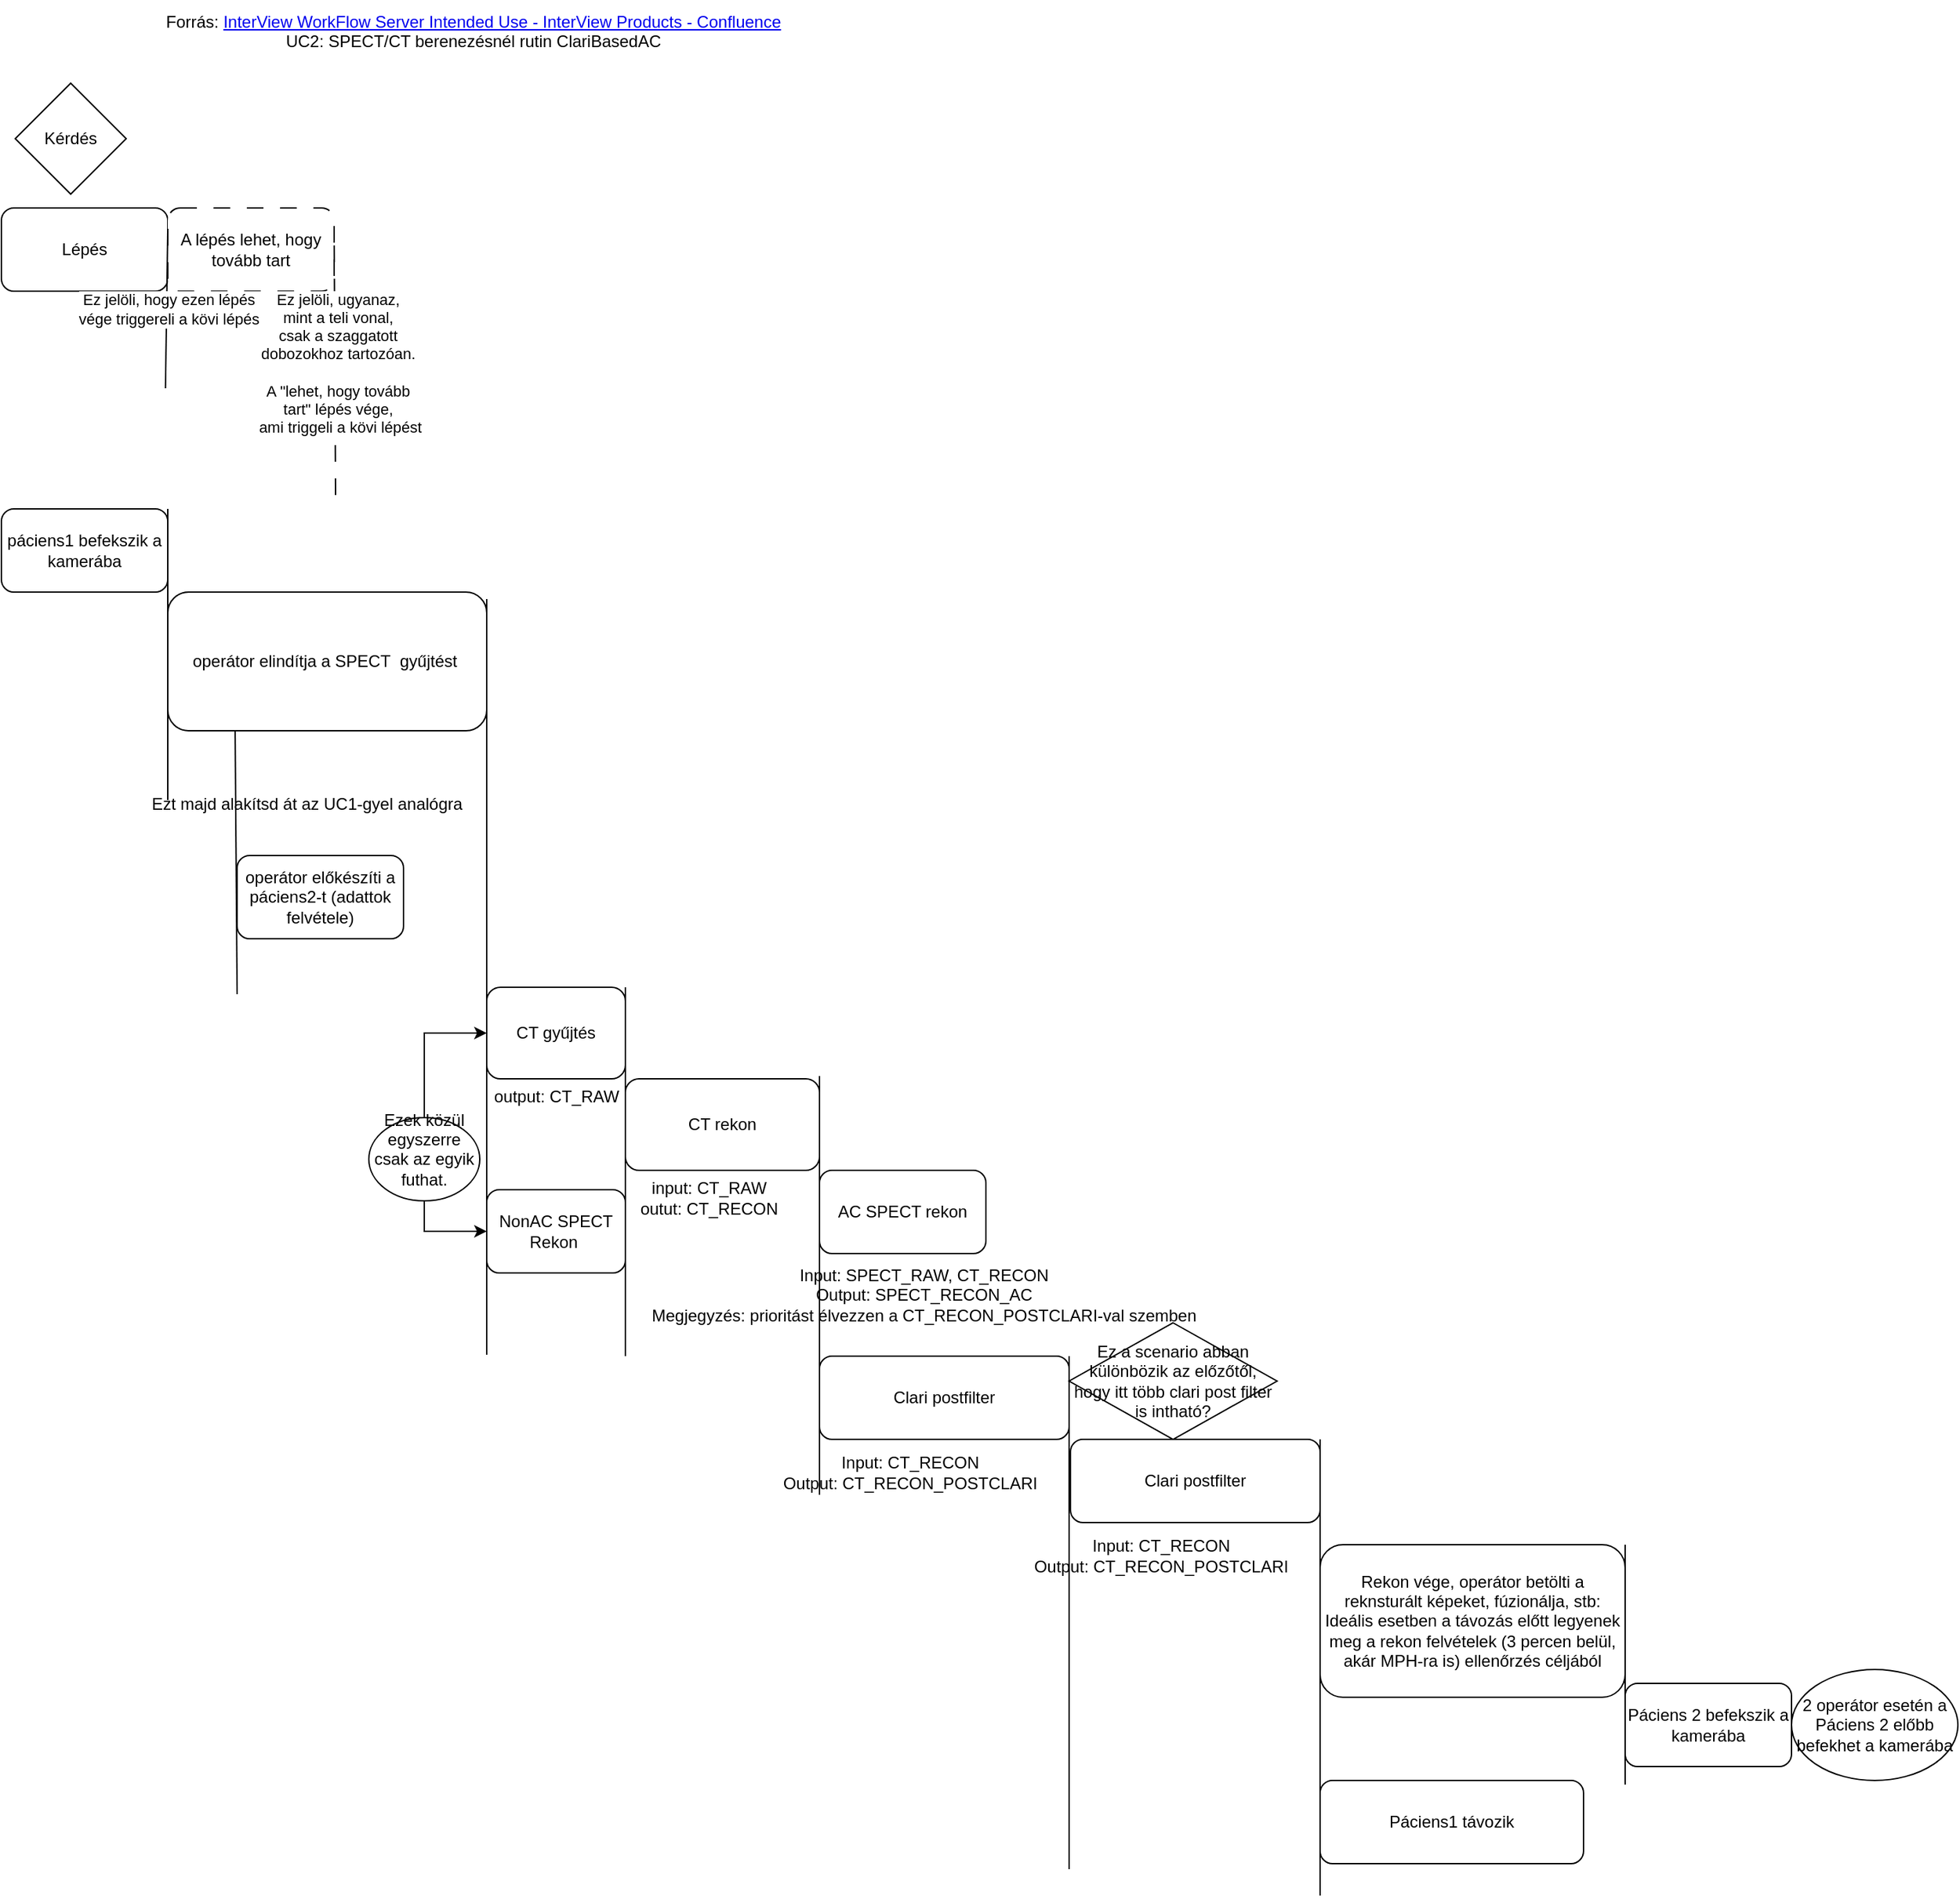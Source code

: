 <mxfile version="24.5.3" type="device">
  <diagram id="C5RBs43oDa-KdzZeNtuy" name="Page-1">
    <mxGraphModel dx="588" dy="413" grid="1" gridSize="10" guides="1" tooltips="1" connect="1" arrows="1" fold="1" page="1" pageScale="1" pageWidth="827" pageHeight="1169" math="0" shadow="0">
      <root>
        <mxCell id="WIyWlLk6GJQsqaUBKTNV-0" />
        <mxCell id="WIyWlLk6GJQsqaUBKTNV-1" parent="WIyWlLk6GJQsqaUBKTNV-0" />
        <mxCell id="XMgvpOPmqxMs5PxxD4ly-0" value="Kérdés" style="rhombus;whiteSpace=wrap;html=1;" parent="WIyWlLk6GJQsqaUBKTNV-1" vertex="1">
          <mxGeometry x="30" y="63" width="80" height="80" as="geometry" />
        </mxCell>
        <mxCell id="XMgvpOPmqxMs5PxxD4ly-1" value="Lépés" style="rounded=1;whiteSpace=wrap;html=1;" parent="WIyWlLk6GJQsqaUBKTNV-1" vertex="1">
          <mxGeometry x="20" y="153" width="120" height="60" as="geometry" />
        </mxCell>
        <mxCell id="XMgvpOPmqxMs5PxxD4ly-2" value="A lépés lehet, hogy tovább tart" style="rounded=1;whiteSpace=wrap;html=1;dashed=1;dashPattern=12 12;" parent="WIyWlLk6GJQsqaUBKTNV-1" vertex="1">
          <mxGeometry x="140" y="153" width="120" height="60" as="geometry" />
        </mxCell>
        <mxCell id="XMgvpOPmqxMs5PxxD4ly-3" value="" style="endArrow=none;html=1;rounded=0;entryX=1;entryY=0.25;entryDx=0;entryDy=0;" parent="WIyWlLk6GJQsqaUBKTNV-1" edge="1" target="XMgvpOPmqxMs5PxxD4ly-1">
          <mxGeometry width="50" height="50" relative="1" as="geometry">
            <mxPoint x="138.33" y="283" as="sourcePoint" />
            <mxPoint x="138.33" y="213" as="targetPoint" />
          </mxGeometry>
        </mxCell>
        <mxCell id="XMgvpOPmqxMs5PxxD4ly-4" value="Ez jelöli, hogy ezen lépés&amp;nbsp;&lt;div&gt;vége triggereli a kövi lépést&lt;/div&gt;" style="edgeLabel;html=1;align=center;verticalAlign=middle;resizable=0;points=[];" parent="XMgvpOPmqxMs5PxxD4ly-3" vertex="1" connectable="0">
          <mxGeometry y="-3" relative="1" as="geometry">
            <mxPoint as="offset" />
          </mxGeometry>
        </mxCell>
        <mxCell id="XMgvpOPmqxMs5PxxD4ly-5" value="" style="endArrow=none;html=1;rounded=0;dashed=1;dashPattern=12 12;" parent="WIyWlLk6GJQsqaUBKTNV-1" edge="1">
          <mxGeometry width="50" height="50" relative="1" as="geometry">
            <mxPoint x="261" y="360" as="sourcePoint" />
            <mxPoint x="260" y="170" as="targetPoint" />
          </mxGeometry>
        </mxCell>
        <mxCell id="XMgvpOPmqxMs5PxxD4ly-6" value="Ez jelöli, ugyanaz,&amp;nbsp;&lt;div&gt;mint a teli vonal,&amp;nbsp;&lt;div&gt;csak a szaggatott&amp;nbsp;&lt;/div&gt;&lt;div&gt;dobozokhoz tartozóan.&amp;nbsp;&lt;/div&gt;&lt;div&gt;&lt;br&gt;&lt;/div&gt;&lt;div&gt;A &quot;lehet, hogy tovább&amp;nbsp;&lt;/div&gt;&lt;div&gt;tart&quot; lépés vége,&amp;nbsp;&lt;/div&gt;&lt;div&gt;ami triggeli a kövi lépést&lt;/div&gt;&lt;/div&gt;" style="edgeLabel;html=1;align=center;verticalAlign=middle;resizable=0;points=[];" parent="XMgvpOPmqxMs5PxxD4ly-5" vertex="1" connectable="0">
          <mxGeometry y="-3" relative="1" as="geometry">
            <mxPoint as="offset" />
          </mxGeometry>
        </mxCell>
        <mxCell id="XMgvpOPmqxMs5PxxD4ly-7" value="Forrás:&amp;nbsp;&lt;a href=&quot;https://confluence.mediso.com/pages/viewpage.action?pageId=334987753&quot;&gt;InterView WorkFlow Server Intended Use - InterView Products - Confluence&lt;/a&gt;&lt;div&gt;&lt;div&gt;UC2: SPECT/CT berenezésnél rutin ClariBasedAC&lt;/div&gt;&lt;div&gt;&lt;br&gt;&lt;/div&gt;&lt;/div&gt;" style="text;html=1;align=center;verticalAlign=middle;resizable=0;points=[];autosize=1;strokeColor=none;fillColor=none;" parent="WIyWlLk6GJQsqaUBKTNV-1" vertex="1">
          <mxGeometry x="125" y="3" width="470" height="60" as="geometry" />
        </mxCell>
        <mxCell id="XMgvpOPmqxMs5PxxD4ly-9" value="páciens1 befekszik a kamerába" style="rounded=1;whiteSpace=wrap;html=1;" parent="WIyWlLk6GJQsqaUBKTNV-1" vertex="1">
          <mxGeometry x="20" y="370" width="120" height="60" as="geometry" />
        </mxCell>
        <mxCell id="XMgvpOPmqxMs5PxxD4ly-10" value="" style="endArrow=none;html=1;rounded=0;entryX=1;entryY=0;entryDx=0;entryDy=0;" parent="WIyWlLk6GJQsqaUBKTNV-1" target="XMgvpOPmqxMs5PxxD4ly-9" edge="1">
          <mxGeometry width="50" height="50" relative="1" as="geometry">
            <mxPoint x="140" y="580" as="sourcePoint" />
            <mxPoint x="410" y="540" as="targetPoint" />
          </mxGeometry>
        </mxCell>
        <mxCell id="XMgvpOPmqxMs5PxxD4ly-11" value="&lt;div&gt;operátor elindítja a&amp;nbsp;SPECT&amp;nbsp; gyűjtést&amp;nbsp;&lt;/div&gt;" style="rounded=1;whiteSpace=wrap;html=1;" parent="WIyWlLk6GJQsqaUBKTNV-1" vertex="1">
          <mxGeometry x="140" y="430" width="230" height="100" as="geometry" />
        </mxCell>
        <mxCell id="XMgvpOPmqxMs5PxxD4ly-12" value="&lt;div&gt;operátor előkészíti a páciens2-t (adattok felvétele)&lt;/div&gt;" style="rounded=1;whiteSpace=wrap;html=1;" parent="WIyWlLk6GJQsqaUBKTNV-1" vertex="1">
          <mxGeometry x="190" y="620" width="120" height="60" as="geometry" />
        </mxCell>
        <mxCell id="XMgvpOPmqxMs5PxxD4ly-17" value="" style="endArrow=none;html=1;rounded=0;" parent="WIyWlLk6GJQsqaUBKTNV-1" edge="1">
          <mxGeometry width="50" height="50" relative="1" as="geometry">
            <mxPoint x="190" y="720" as="sourcePoint" />
            <mxPoint x="188.57" y="530" as="targetPoint" />
          </mxGeometry>
        </mxCell>
        <mxCell id="tMKyC4_Pnx9iGbfY_SvJ-0" value="Páciens1 távozik" style="rounded=1;whiteSpace=wrap;html=1;" parent="WIyWlLk6GJQsqaUBKTNV-1" vertex="1">
          <mxGeometry x="971" y="1287" width="190" height="60" as="geometry" />
        </mxCell>
        <mxCell id="tMKyC4_Pnx9iGbfY_SvJ-1" value="NonAC SPECT Rekon&amp;nbsp;" style="rounded=1;whiteSpace=wrap;html=1;" parent="WIyWlLk6GJQsqaUBKTNV-1" vertex="1">
          <mxGeometry x="370" y="861" width="100" height="60" as="geometry" />
        </mxCell>
        <mxCell id="tMKyC4_Pnx9iGbfY_SvJ-2" value="" style="endArrow=none;html=1;rounded=0;entryX=1;entryY=0;entryDx=0;entryDy=0;" parent="WIyWlLk6GJQsqaUBKTNV-1" edge="1">
          <mxGeometry width="50" height="50" relative="1" as="geometry">
            <mxPoint x="790" y="1351" as="sourcePoint" />
            <mxPoint x="790" y="981" as="targetPoint" />
          </mxGeometry>
        </mxCell>
        <mxCell id="tMKyC4_Pnx9iGbfY_SvJ-3" value="Rekon vége, operátor betölti a reknsturált képeket, fúzionálja, stb: Ideális esetben a távozás előtt legyenek meg a rekon felvételek (3 percen belül, akár MPH-ra is) ellenőrzés céljából" style="rounded=1;whiteSpace=wrap;html=1;" parent="WIyWlLk6GJQsqaUBKTNV-1" vertex="1">
          <mxGeometry x="971" y="1117" width="220" height="110" as="geometry" />
        </mxCell>
        <mxCell id="tMKyC4_Pnx9iGbfY_SvJ-4" value="" style="endArrow=none;html=1;rounded=0;entryX=1;entryY=0;entryDx=0;entryDy=0;" parent="WIyWlLk6GJQsqaUBKTNV-1" edge="1">
          <mxGeometry width="50" height="50" relative="1" as="geometry">
            <mxPoint x="1191" y="1290" as="sourcePoint" />
            <mxPoint x="1191" y="1117" as="targetPoint" />
          </mxGeometry>
        </mxCell>
        <mxCell id="tMKyC4_Pnx9iGbfY_SvJ-5" value="&lt;div&gt;Páciens 2 befekszik a kamerába&lt;/div&gt;" style="rounded=1;whiteSpace=wrap;html=1;" parent="WIyWlLk6GJQsqaUBKTNV-1" vertex="1">
          <mxGeometry x="1191" y="1217" width="120" height="60" as="geometry" />
        </mxCell>
        <mxCell id="tMKyC4_Pnx9iGbfY_SvJ-6" value="CT gyűjtés" style="rounded=1;whiteSpace=wrap;html=1;" parent="WIyWlLk6GJQsqaUBKTNV-1" vertex="1">
          <mxGeometry x="370" y="715" width="100" height="66" as="geometry" />
        </mxCell>
        <mxCell id="tMKyC4_Pnx9iGbfY_SvJ-7" value="&lt;div&gt;output: CT_RAW&lt;/div&gt;" style="text;html=1;align=center;verticalAlign=middle;resizable=0;points=[];autosize=1;strokeColor=none;fillColor=none;" parent="WIyWlLk6GJQsqaUBKTNV-1" vertex="1">
          <mxGeometry x="365" y="779" width="110" height="30" as="geometry" />
        </mxCell>
        <mxCell id="tMKyC4_Pnx9iGbfY_SvJ-8" value="" style="endArrow=none;html=1;rounded=0;entryX=1;entryY=0;entryDx=0;entryDy=0;" parent="WIyWlLk6GJQsqaUBKTNV-1" edge="1">
          <mxGeometry width="50" height="50" relative="1" as="geometry">
            <mxPoint x="470" y="981" as="sourcePoint" />
            <mxPoint x="470" y="715" as="targetPoint" />
          </mxGeometry>
        </mxCell>
        <mxCell id="tMKyC4_Pnx9iGbfY_SvJ-9" value="CT rekon" style="rounded=1;whiteSpace=wrap;html=1;" parent="WIyWlLk6GJQsqaUBKTNV-1" vertex="1">
          <mxGeometry x="470" y="781" width="140" height="66" as="geometry" />
        </mxCell>
        <mxCell id="tMKyC4_Pnx9iGbfY_SvJ-10" value="&lt;div&gt;input: CT_RAW&lt;/div&gt;&lt;div&gt;outut: CT_RECON&lt;/div&gt;" style="text;html=1;align=center;verticalAlign=middle;resizable=0;points=[];autosize=1;strokeColor=none;fillColor=none;" parent="WIyWlLk6GJQsqaUBKTNV-1" vertex="1">
          <mxGeometry x="470" y="847" width="120" height="40" as="geometry" />
        </mxCell>
        <mxCell id="tMKyC4_Pnx9iGbfY_SvJ-11" value="" style="endArrow=none;html=1;rounded=0;entryX=1;entryY=0;entryDx=0;entryDy=0;" parent="WIyWlLk6GJQsqaUBKTNV-1" edge="1">
          <mxGeometry width="50" height="50" relative="1" as="geometry">
            <mxPoint x="610" y="1081" as="sourcePoint" />
            <mxPoint x="610" y="779" as="targetPoint" />
          </mxGeometry>
        </mxCell>
        <mxCell id="tMKyC4_Pnx9iGbfY_SvJ-12" value="&lt;div&gt;Clari postfilter&lt;/div&gt;" style="rounded=1;whiteSpace=wrap;html=1;" parent="WIyWlLk6GJQsqaUBKTNV-1" vertex="1">
          <mxGeometry x="610" y="981" width="180" height="60" as="geometry" />
        </mxCell>
        <mxCell id="tMKyC4_Pnx9iGbfY_SvJ-13" value="&lt;div&gt;Input: CT_RECON&lt;/div&gt;&lt;div&gt;Output: CT_RECON_POSTCLARI&lt;/div&gt;" style="text;html=1;align=center;verticalAlign=middle;resizable=0;points=[];autosize=1;strokeColor=none;fillColor=none;" parent="WIyWlLk6GJQsqaUBKTNV-1" vertex="1">
          <mxGeometry x="570" y="1045" width="210" height="40" as="geometry" />
        </mxCell>
        <mxCell id="tMKyC4_Pnx9iGbfY_SvJ-14" value="AC SPECT rekon" style="rounded=1;whiteSpace=wrap;html=1;" parent="WIyWlLk6GJQsqaUBKTNV-1" vertex="1">
          <mxGeometry x="610" y="847" width="120" height="60" as="geometry" />
        </mxCell>
        <mxCell id="tMKyC4_Pnx9iGbfY_SvJ-15" value="&lt;div&gt;Input: SPECT_RAW, CT_RECON&lt;/div&gt;&lt;div&gt;Output: SPECT_RECON_AC&lt;/div&gt;&lt;div&gt;Megjegyzés: prioritást élvezzen a CT_RECON_POSTCLARI-val szemben&lt;/div&gt;" style="text;html=1;align=center;verticalAlign=middle;resizable=0;points=[];autosize=1;strokeColor=none;fillColor=none;" parent="WIyWlLk6GJQsqaUBKTNV-1" vertex="1">
          <mxGeometry x="475" y="907" width="420" height="60" as="geometry" />
        </mxCell>
        <mxCell id="tMKyC4_Pnx9iGbfY_SvJ-16" value="2 operátor esetén a Páciens 2 előbb befekhet a kamerába" style="ellipse;whiteSpace=wrap;html=1;" parent="WIyWlLk6GJQsqaUBKTNV-1" vertex="1">
          <mxGeometry x="1311" y="1207" width="120" height="80" as="geometry" />
        </mxCell>
        <mxCell id="tMKyC4_Pnx9iGbfY_SvJ-18" value="&lt;div&gt;Clari postfilter&lt;/div&gt;" style="rounded=1;whiteSpace=wrap;html=1;" parent="WIyWlLk6GJQsqaUBKTNV-1" vertex="1">
          <mxGeometry x="791" y="1041" width="180" height="60" as="geometry" />
        </mxCell>
        <mxCell id="tMKyC4_Pnx9iGbfY_SvJ-19" value="&lt;div&gt;Input: CT_RECON&lt;/div&gt;&lt;div&gt;Output: CT_RECON_POSTCLARI&lt;/div&gt;" style="text;html=1;align=center;verticalAlign=middle;resizable=0;points=[];autosize=1;strokeColor=none;fillColor=none;" parent="WIyWlLk6GJQsqaUBKTNV-1" vertex="1">
          <mxGeometry x="751" y="1105" width="210" height="40" as="geometry" />
        </mxCell>
        <mxCell id="tMKyC4_Pnx9iGbfY_SvJ-21" value="Ez a scenario abban különbözik az előzőtől, hogy itt több clari post filter is intható?" style="rhombus;whiteSpace=wrap;html=1;" parent="WIyWlLk6GJQsqaUBKTNV-1" vertex="1">
          <mxGeometry x="790" y="957" width="150" height="84" as="geometry" />
        </mxCell>
        <mxCell id="tMKyC4_Pnx9iGbfY_SvJ-22" value="" style="endArrow=none;html=1;rounded=0;entryX=1;entryY=0;entryDx=0;entryDy=0;" parent="WIyWlLk6GJQsqaUBKTNV-1" edge="1">
          <mxGeometry width="50" height="50" relative="1" as="geometry">
            <mxPoint x="971" y="1370" as="sourcePoint" />
            <mxPoint x="971" y="1041" as="targetPoint" />
          </mxGeometry>
        </mxCell>
        <mxCell id="tMKyC4_Pnx9iGbfY_SvJ-24" style="edgeStyle=orthogonalEdgeStyle;rounded=0;orthogonalLoop=1;jettySize=auto;html=1;exitX=0.5;exitY=0;exitDx=0;exitDy=0;entryX=0;entryY=0.5;entryDx=0;entryDy=0;" parent="WIyWlLk6GJQsqaUBKTNV-1" source="tMKyC4_Pnx9iGbfY_SvJ-23" target="tMKyC4_Pnx9iGbfY_SvJ-6" edge="1">
          <mxGeometry relative="1" as="geometry">
            <mxPoint x="311" y="737" as="targetPoint" />
          </mxGeometry>
        </mxCell>
        <mxCell id="tMKyC4_Pnx9iGbfY_SvJ-25" style="edgeStyle=orthogonalEdgeStyle;rounded=0;orthogonalLoop=1;jettySize=auto;html=1;exitX=0.5;exitY=1;exitDx=0;exitDy=0;entryX=0;entryY=0.5;entryDx=0;entryDy=0;" parent="WIyWlLk6GJQsqaUBKTNV-1" source="tMKyC4_Pnx9iGbfY_SvJ-23" target="tMKyC4_Pnx9iGbfY_SvJ-1" edge="1">
          <mxGeometry relative="1" as="geometry" />
        </mxCell>
        <mxCell id="tMKyC4_Pnx9iGbfY_SvJ-23" value="Ezek közül egyszerre csak az egyik futhat.&lt;div&gt;&lt;br&gt;&lt;/div&gt;" style="ellipse;whiteSpace=wrap;html=1;" parent="WIyWlLk6GJQsqaUBKTNV-1" vertex="1">
          <mxGeometry x="285" y="809" width="80" height="60" as="geometry" />
        </mxCell>
        <mxCell id="tMKyC4_Pnx9iGbfY_SvJ-26" value="Ezt majd alakítsd át az UC1-gyel analógra" style="text;html=1;align=center;verticalAlign=middle;resizable=0;points=[];autosize=1;strokeColor=none;fillColor=none;" parent="WIyWlLk6GJQsqaUBKTNV-1" vertex="1">
          <mxGeometry x="115" y="568" width="250" height="30" as="geometry" />
        </mxCell>
        <mxCell id="9bCHi8E-nlNdtFZ-BtA--0" value="" style="endArrow=none;html=1;rounded=0;" edge="1" parent="WIyWlLk6GJQsqaUBKTNV-1">
          <mxGeometry width="50" height="50" relative="1" as="geometry">
            <mxPoint x="370" y="980" as="sourcePoint" />
            <mxPoint x="370" y="435" as="targetPoint" />
          </mxGeometry>
        </mxCell>
      </root>
    </mxGraphModel>
  </diagram>
</mxfile>
